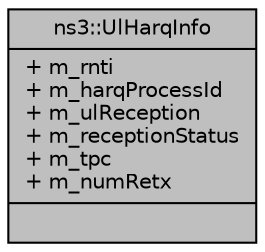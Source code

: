 digraph "ns3::UlHarqInfo"
{
  edge [fontname="Helvetica",fontsize="10",labelfontname="Helvetica",labelfontsize="10"];
  node [fontname="Helvetica",fontsize="10",shape=record];
  Node1 [label="{ns3::UlHarqInfo\n|+ m_rnti\l+ m_harqProcessId\l+ m_ulReception\l+ m_receptionStatus\l+ m_tpc\l+ m_numRetx\l|}",height=0.2,width=0.4,color="black", fillcolor="grey75", style="filled", fontcolor="black"];
}
